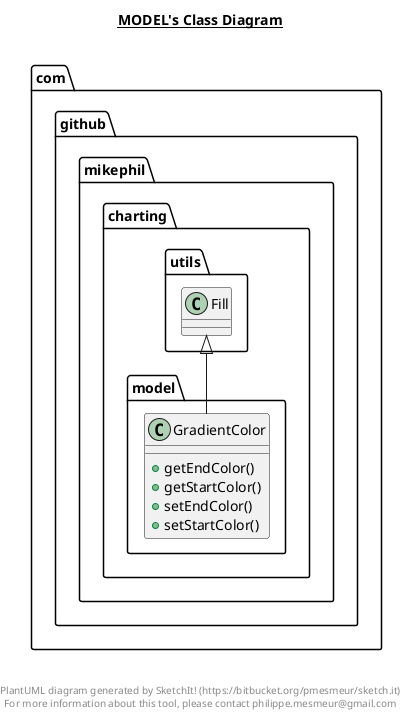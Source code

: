 @startuml

title __MODEL's Class Diagram__\n

  namespace com.github.mikephil.charting.model {
    class com.github.mikephil.charting.model.GradientColor {
        + getEndColor()
        + getStartColor()
        + setEndColor()
        + setStartColor()
    }
  }
  

  com.github.mikephil.charting.model.GradientColor -up-|> com.github.mikephil.charting.utils.Fill


right footer


PlantUML diagram generated by SketchIt! (https://bitbucket.org/pmesmeur/sketch.it)
For more information about this tool, please contact philippe.mesmeur@gmail.com
endfooter

@enduml
